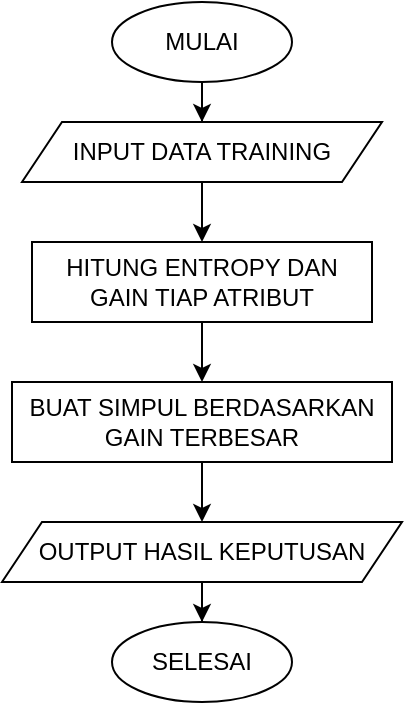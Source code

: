 <mxfile version="20.0.3" type="github">
  <diagram name="Page-1" id="03018318-947c-dd8e-b7a3-06fadd420f32">
    <mxGraphModel dx="1022" dy="1282" grid="1" gridSize="10" guides="1" tooltips="1" connect="1" arrows="1" fold="1" page="1" pageScale="1" pageWidth="1100" pageHeight="850" background="none" math="0" shadow="0">
      <root>
        <mxCell id="0" />
        <mxCell id="1" parent="0" />
        <mxCell id="vMfoEZejGEbxzZfS8v4T-3" style="edgeStyle=orthogonalEdgeStyle;rounded=0;orthogonalLoop=1;jettySize=auto;html=1;exitX=0.5;exitY=1;exitDx=0;exitDy=0;" edge="1" parent="1" source="vMfoEZejGEbxzZfS8v4T-1" target="vMfoEZejGEbxzZfS8v4T-2">
          <mxGeometry relative="1" as="geometry" />
        </mxCell>
        <mxCell id="vMfoEZejGEbxzZfS8v4T-1" value="MULAI" style="ellipse;whiteSpace=wrap;html=1;" vertex="1" parent="1">
          <mxGeometry x="445" y="-840" width="90" height="40" as="geometry" />
        </mxCell>
        <mxCell id="vMfoEZejGEbxzZfS8v4T-5" style="edgeStyle=orthogonalEdgeStyle;rounded=0;orthogonalLoop=1;jettySize=auto;html=1;exitX=0.5;exitY=1;exitDx=0;exitDy=0;entryX=0.5;entryY=0;entryDx=0;entryDy=0;" edge="1" parent="1" source="vMfoEZejGEbxzZfS8v4T-2" target="vMfoEZejGEbxzZfS8v4T-4">
          <mxGeometry relative="1" as="geometry" />
        </mxCell>
        <mxCell id="vMfoEZejGEbxzZfS8v4T-2" value="INPUT DATA TRAINING" style="shape=parallelogram;perimeter=parallelogramPerimeter;whiteSpace=wrap;html=1;fixedSize=1;" vertex="1" parent="1">
          <mxGeometry x="400" y="-780" width="180" height="30" as="geometry" />
        </mxCell>
        <mxCell id="vMfoEZejGEbxzZfS8v4T-7" style="edgeStyle=orthogonalEdgeStyle;rounded=0;orthogonalLoop=1;jettySize=auto;html=1;exitX=0.5;exitY=1;exitDx=0;exitDy=0;entryX=0.5;entryY=0;entryDx=0;entryDy=0;" edge="1" parent="1" source="vMfoEZejGEbxzZfS8v4T-4" target="vMfoEZejGEbxzZfS8v4T-6">
          <mxGeometry relative="1" as="geometry" />
        </mxCell>
        <mxCell id="vMfoEZejGEbxzZfS8v4T-4" value="HITUNG ENTROPY DAN GAIN TIAP ATRIBUT" style="rounded=0;whiteSpace=wrap;html=1;" vertex="1" parent="1">
          <mxGeometry x="405" y="-720" width="170" height="40" as="geometry" />
        </mxCell>
        <mxCell id="vMfoEZejGEbxzZfS8v4T-9" style="edgeStyle=orthogonalEdgeStyle;rounded=0;orthogonalLoop=1;jettySize=auto;html=1;exitX=0.5;exitY=1;exitDx=0;exitDy=0;" edge="1" parent="1" source="vMfoEZejGEbxzZfS8v4T-6" target="vMfoEZejGEbxzZfS8v4T-8">
          <mxGeometry relative="1" as="geometry" />
        </mxCell>
        <mxCell id="vMfoEZejGEbxzZfS8v4T-6" value="BUAT SIMPUL BERDASARKAN GAIN TERBESAR" style="rounded=0;whiteSpace=wrap;html=1;" vertex="1" parent="1">
          <mxGeometry x="395" y="-650" width="190" height="40" as="geometry" />
        </mxCell>
        <mxCell id="vMfoEZejGEbxzZfS8v4T-11" style="edgeStyle=orthogonalEdgeStyle;rounded=0;orthogonalLoop=1;jettySize=auto;html=1;exitX=0.5;exitY=1;exitDx=0;exitDy=0;" edge="1" parent="1" source="vMfoEZejGEbxzZfS8v4T-8" target="vMfoEZejGEbxzZfS8v4T-10">
          <mxGeometry relative="1" as="geometry" />
        </mxCell>
        <mxCell id="vMfoEZejGEbxzZfS8v4T-8" value="OUTPUT HASIL KEPUTUSAN" style="shape=parallelogram;perimeter=parallelogramPerimeter;whiteSpace=wrap;html=1;fixedSize=1;" vertex="1" parent="1">
          <mxGeometry x="390" y="-580" width="200" height="30" as="geometry" />
        </mxCell>
        <mxCell id="vMfoEZejGEbxzZfS8v4T-10" value="SELESAI" style="ellipse;whiteSpace=wrap;html=1;" vertex="1" parent="1">
          <mxGeometry x="445" y="-530" width="90" height="40" as="geometry" />
        </mxCell>
      </root>
    </mxGraphModel>
  </diagram>
</mxfile>
